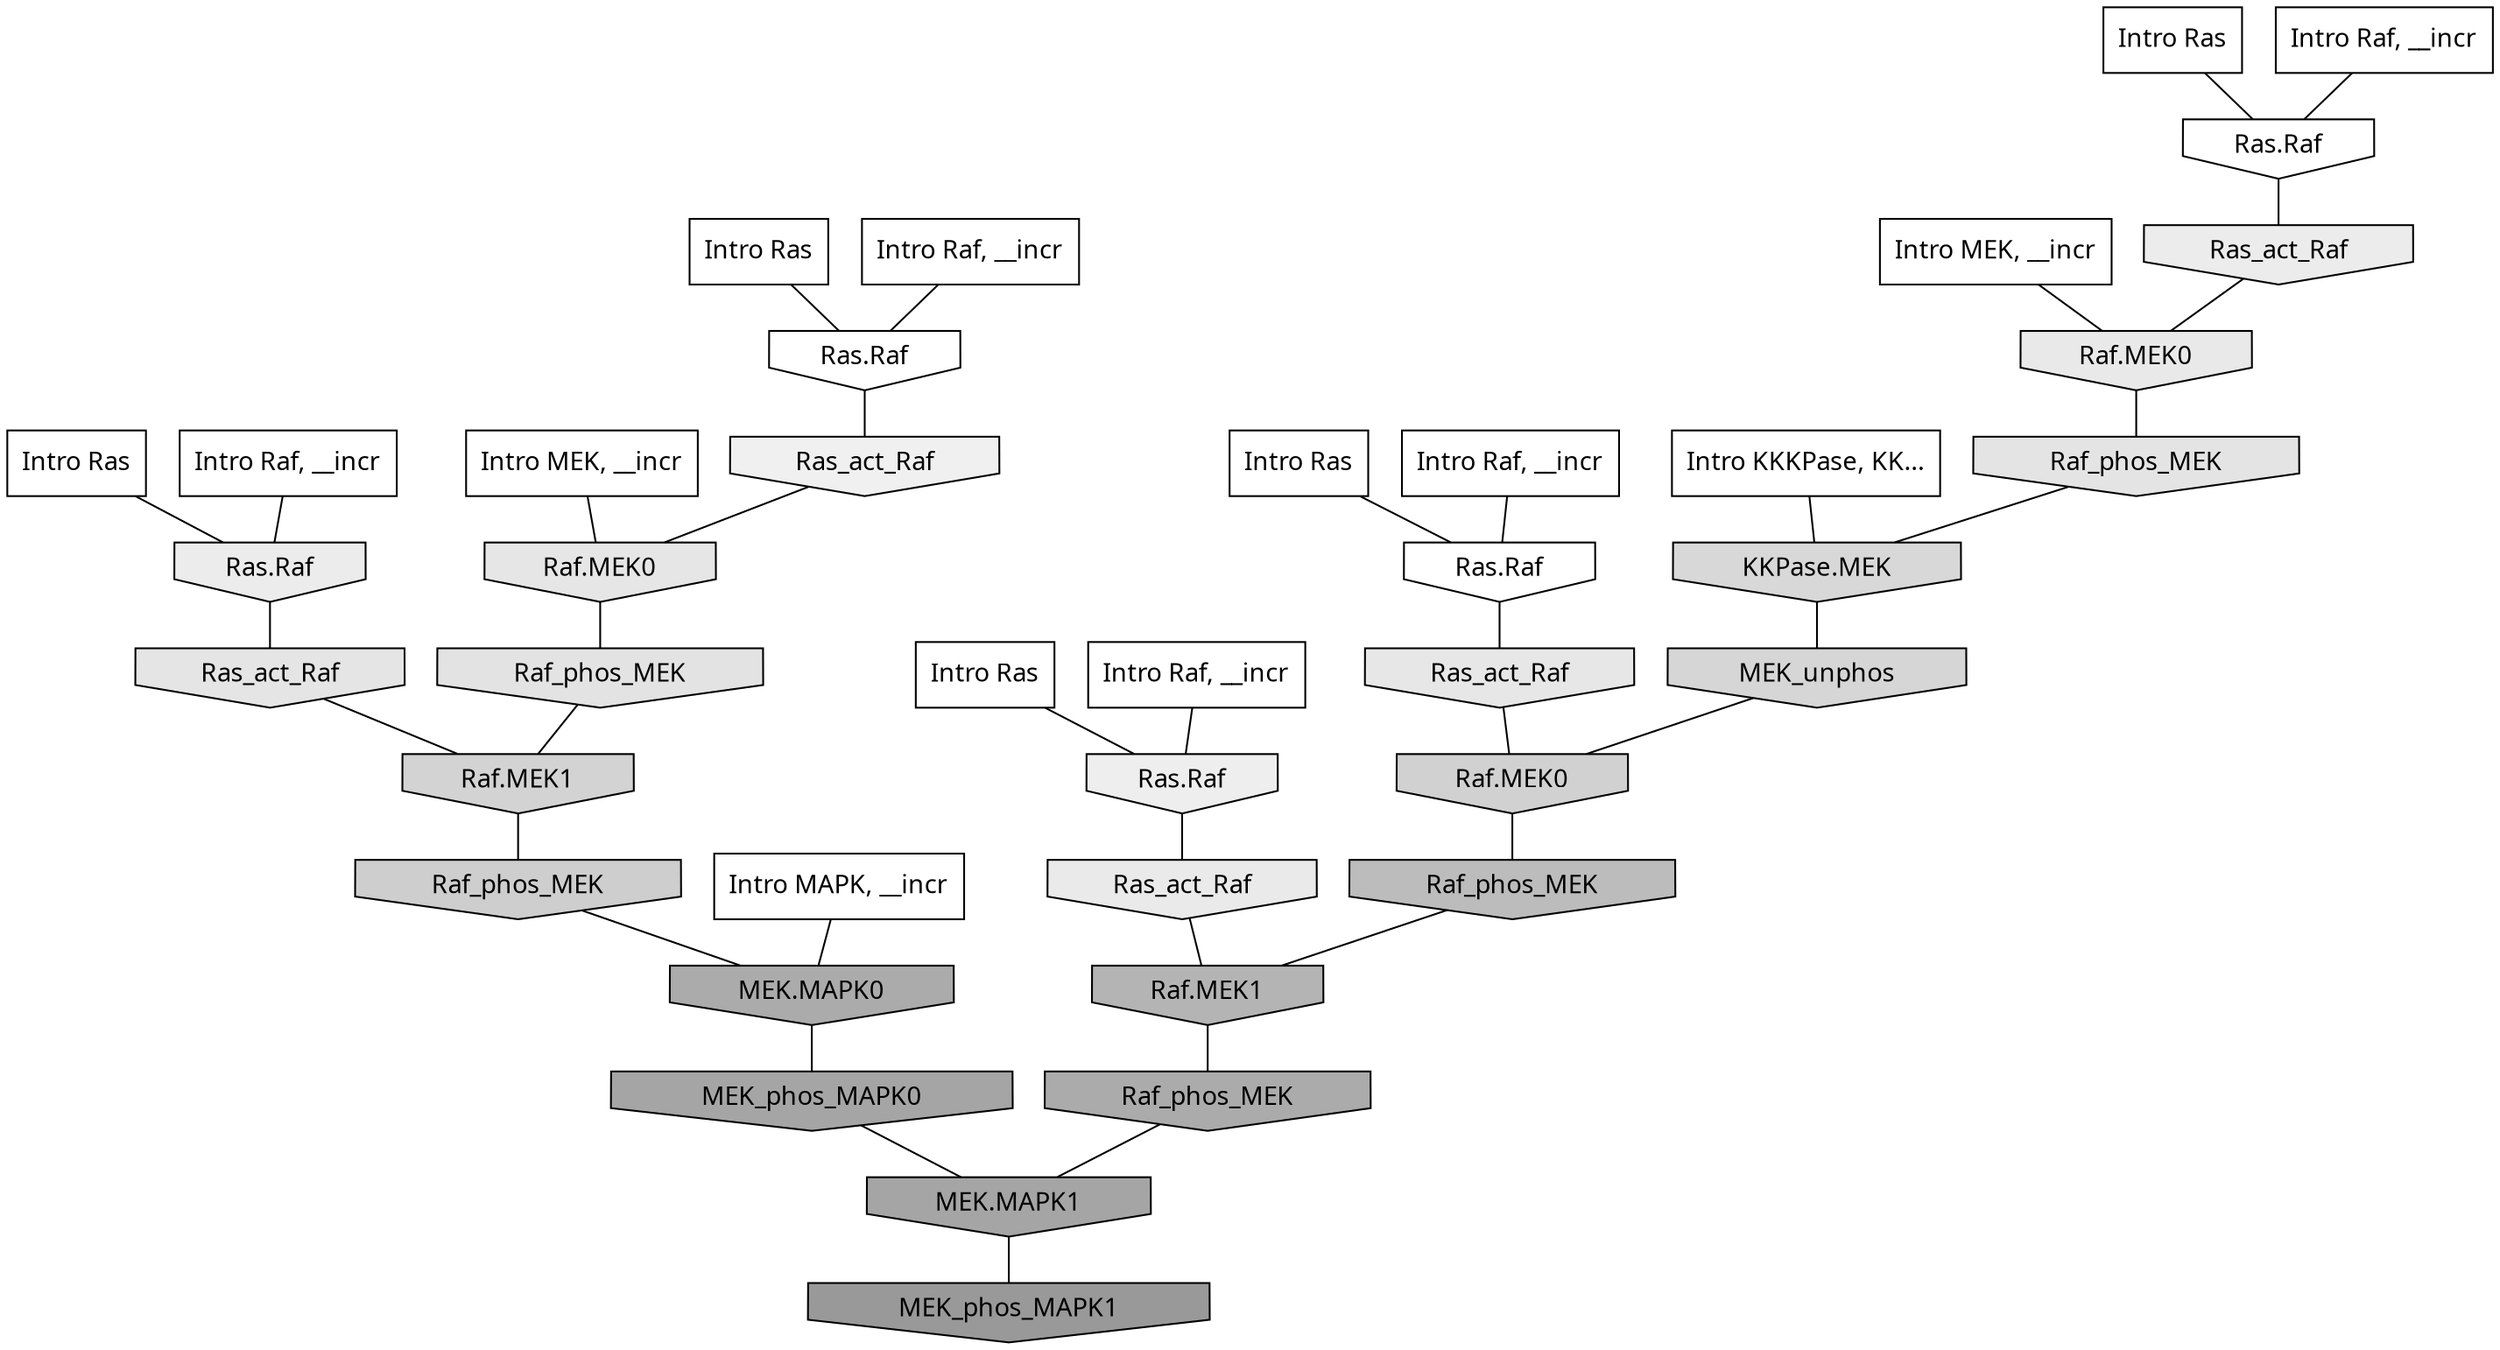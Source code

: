 digraph G{
  rankdir="TB";
  ranksep=0.30;
  node [fontname="CMU Serif"];
  edge [fontname="CMU Serif"];
  
  18 [label="Intro Ras", shape=rectangle, style=filled, fillcolor="0.000 0.000 1.000"]
  
  23 [label="Intro Ras", shape=rectangle, style=filled, fillcolor="0.000 0.000 1.000"]
  
  55 [label="Intro Ras", shape=rectangle, style=filled, fillcolor="0.000 0.000 1.000"]
  
  57 [label="Intro Ras", shape=rectangle, style=filled, fillcolor="0.000 0.000 1.000"]
  
  83 [label="Intro Ras", shape=rectangle, style=filled, fillcolor="0.000 0.000 1.000"]
  
  701 [label="Intro Raf, __incr", shape=rectangle, style=filled, fillcolor="0.000 0.000 1.000"]
  
  782 [label="Intro Raf, __incr", shape=rectangle, style=filled, fillcolor="0.000 0.000 1.000"]
  
  1013 [label="Intro Raf, __incr", shape=rectangle, style=filled, fillcolor="0.000 0.000 1.000"]
  
  1032 [label="Intro Raf, __incr", shape=rectangle, style=filled, fillcolor="0.000 0.000 1.000"]
  
  1078 [label="Intro Raf, __incr", shape=rectangle, style=filled, fillcolor="0.000 0.000 1.000"]
  
  1130 [label="Intro MEK, __incr", shape=rectangle, style=filled, fillcolor="0.000 0.000 1.000"]
  
  1734 [label="Intro MEK, __incr", shape=rectangle, style=filled, fillcolor="0.000 0.000 1.000"]
  
  2651 [label="Intro MAPK, __incr", shape=rectangle, style=filled, fillcolor="0.000 0.000 1.000"]
  
  3113 [label="Intro KKKPase, KK...", shape=rectangle, style=filled, fillcolor="0.000 0.000 1.000"]
  
  3247 [label="Ras.Raf", shape=invhouse, style=filled, fillcolor="0.000 0.000 1.000"]
  
  3274 [label="Ras.Raf", shape=invhouse, style=filled, fillcolor="0.000 0.000 1.000"]
  
  3279 [label="Ras.Raf", shape=invhouse, style=filled, fillcolor="0.000 0.000 1.000"]
  
  3954 [label="Ras_act_Raf", shape=invhouse, style=filled, fillcolor="0.000 0.000 0.938"]
  
  4074 [label="Ras.Raf", shape=invhouse, style=filled, fillcolor="0.000 0.000 0.932"]
  
  4197 [label="Ras_act_Raf", shape=invhouse, style=filled, fillcolor="0.000 0.000 0.924"]
  
  4204 [label="Ras.Raf", shape=invhouse, style=filled, fillcolor="0.000 0.000 0.924"]
  
  4300 [label="Ras_act_Raf", shape=invhouse, style=filled, fillcolor="0.000 0.000 0.917"]
  
  4390 [label="Raf.MEK0", shape=invhouse, style=filled, fillcolor="0.000 0.000 0.913"]
  
  4498 [label="Ras_act_Raf", shape=invhouse, style=filled, fillcolor="0.000 0.000 0.906"]
  
  4588 [label="Raf.MEK0", shape=invhouse, style=filled, fillcolor="0.000 0.000 0.901"]
  
  4657 [label="Ras_act_Raf", shape=invhouse, style=filled, fillcolor="0.000 0.000 0.897"]
  
  4781 [label="Raf_phos_MEK", shape=invhouse, style=filled, fillcolor="0.000 0.000 0.891"]
  
  4798 [label="Raf_phos_MEK", shape=invhouse, style=filled, fillcolor="0.000 0.000 0.890"]
  
  5662 [label="KKPase.MEK", shape=invhouse, style=filled, fillcolor="0.000 0.000 0.846"]
  
  5849 [label="MEK_unphos", shape=invhouse, style=filled, fillcolor="0.000 0.000 0.838"]
  
  6060 [label="Raf.MEK1", shape=invhouse, style=filled, fillcolor="0.000 0.000 0.828"]
  
  6315 [label="Raf.MEK0", shape=invhouse, style=filled, fillcolor="0.000 0.000 0.818"]
  
  6685 [label="Raf_phos_MEK", shape=invhouse, style=filled, fillcolor="0.000 0.000 0.805"]
  
  9149 [label="Raf_phos_MEK", shape=invhouse, style=filled, fillcolor="0.000 0.000 0.738"]
  
  10855 [label="Raf.MEK1", shape=invhouse, style=filled, fillcolor="0.000 0.000 0.707"]
  
  13376 [label="Raf_phos_MEK", shape=invhouse, style=filled, fillcolor="0.000 0.000 0.670"]
  
  13475 [label="MEK.MAPK0", shape=invhouse, style=filled, fillcolor="0.000 0.000 0.668"]
  
  15155 [label="MEK_phos_MAPK0", shape=invhouse, style=filled, fillcolor="0.000 0.000 0.648"]
  
  15170 [label="MEK.MAPK1", shape=invhouse, style=filled, fillcolor="0.000 0.000 0.648"]
  
  17478 [label="MEK_phos_MAPK1", shape=invhouse, style=filled, fillcolor="0.000 0.000 0.600"]
  
  
  15170 -> 17478 [dir=none, color="0.000 0.000 0.000"] 
  15155 -> 15170 [dir=none, color="0.000 0.000 0.000"] 
  13475 -> 15155 [dir=none, color="0.000 0.000 0.000"] 
  13376 -> 15170 [dir=none, color="0.000 0.000 0.000"] 
  10855 -> 13376 [dir=none, color="0.000 0.000 0.000"] 
  9149 -> 10855 [dir=none, color="0.000 0.000 0.000"] 
  6685 -> 13475 [dir=none, color="0.000 0.000 0.000"] 
  6315 -> 9149 [dir=none, color="0.000 0.000 0.000"] 
  6060 -> 6685 [dir=none, color="0.000 0.000 0.000"] 
  5849 -> 6315 [dir=none, color="0.000 0.000 0.000"] 
  5662 -> 5849 [dir=none, color="0.000 0.000 0.000"] 
  4798 -> 6060 [dir=none, color="0.000 0.000 0.000"] 
  4781 -> 5662 [dir=none, color="0.000 0.000 0.000"] 
  4657 -> 6060 [dir=none, color="0.000 0.000 0.000"] 
  4588 -> 4798 [dir=none, color="0.000 0.000 0.000"] 
  4498 -> 6315 [dir=none, color="0.000 0.000 0.000"] 
  4390 -> 4781 [dir=none, color="0.000 0.000 0.000"] 
  4300 -> 10855 [dir=none, color="0.000 0.000 0.000"] 
  4204 -> 4657 [dir=none, color="0.000 0.000 0.000"] 
  4197 -> 4390 [dir=none, color="0.000 0.000 0.000"] 
  4074 -> 4300 [dir=none, color="0.000 0.000 0.000"] 
  3954 -> 4588 [dir=none, color="0.000 0.000 0.000"] 
  3279 -> 4197 [dir=none, color="0.000 0.000 0.000"] 
  3274 -> 4498 [dir=none, color="0.000 0.000 0.000"] 
  3247 -> 3954 [dir=none, color="0.000 0.000 0.000"] 
  3113 -> 5662 [dir=none, color="0.000 0.000 0.000"] 
  2651 -> 13475 [dir=none, color="0.000 0.000 0.000"] 
  1734 -> 4390 [dir=none, color="0.000 0.000 0.000"] 
  1130 -> 4588 [dir=none, color="0.000 0.000 0.000"] 
  1078 -> 3274 [dir=none, color="0.000 0.000 0.000"] 
  1032 -> 3279 [dir=none, color="0.000 0.000 0.000"] 
  1013 -> 4204 [dir=none, color="0.000 0.000 0.000"] 
  782 -> 3247 [dir=none, color="0.000 0.000 0.000"] 
  701 -> 4074 [dir=none, color="0.000 0.000 0.000"] 
  83 -> 3247 [dir=none, color="0.000 0.000 0.000"] 
  57 -> 3274 [dir=none, color="0.000 0.000 0.000"] 
  55 -> 4074 [dir=none, color="0.000 0.000 0.000"] 
  23 -> 3279 [dir=none, color="0.000 0.000 0.000"] 
  18 -> 4204 [dir=none, color="0.000 0.000 0.000"] 
  
  }
